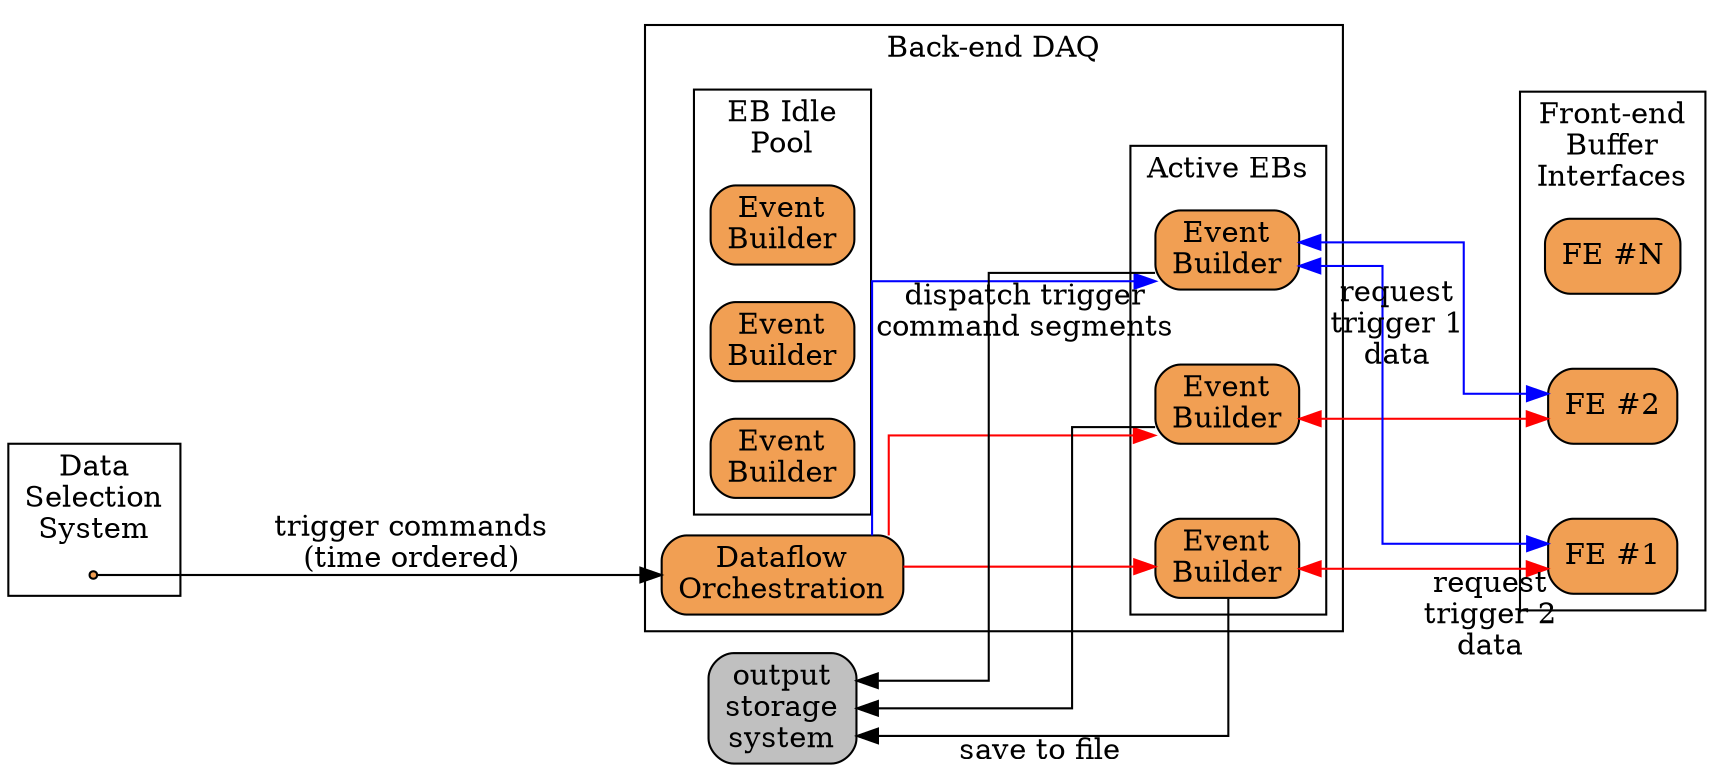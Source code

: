 digraph backend {
        rankdir=LR;
        splines=ortho

        ranksep=1.5
        node[style="filled,rounded",shape=box,fillcolor="#f19f53"]
        subgraph cluster_trig {
                label="Data\nSelection\nSystem"
                ptl[shape=point];
        }

        subgraph cluster_buf {
                label="Front-end\nBuffer\nInterfaces"
                feb1[label="FE #1"]
                feb2[label="FE #2"]
                //feb3[label="FE #3"]
                //feb4[label="FE #4"]
                febN[label="FE #N"]
                {rank=same;
                        feb1;
                        feb2;
                        febN}
                feb1->feb2->febN[style=invis]
        }
        subgraph cluster_be {
                label="Back-end DAQ"
                dfo[label="Dataflow\nOrchestration"]
                subgraph cluster_active {
                        label="Active EBs"
                        eb1[label="Event\nBuilder"]
                        eb2[label="Event\nBuilder"]
                        eb3[label="Event\nBuilder"]
                        {rank=same;
                                eb1;
                                eb2;
                                eb3}
                        eb1->eb2->eb3[style=invis]
                }
                subgraph cluster_ebpool {
                        label="EB Idle\nPool"
                        eb5[label="Event\nBuilder"]
                        eb6[label="Event\nBuilder"]
                        eb7[label="Event\nBuilder"]
                }
        }
        disk[label="output\nstorage\nsystem",fillcolor=gray]

        ptl->dfo[label="trigger commands\n(time ordered)"];
        
        edge[color=red, constraint=false]
        dfo->eb1[constraint=true]
        dfo->eb2
        eb1->feb1[dir=both,xlabel="request\ntrigger 2\ndata", constraint=true]
        eb2->feb2[dir=both,constraint=true]

        edge[color=blue]
        dfo->eb3[xlabel="dispatch trigger\ncommand segments"]

        eb3->feb1[dir=both]
        eb3->feb2[dir=both,xlabel="request\ntrigger 1\ndata"]

        edge[color=black,dir=forward]
        disk->eb1[dir=back,constraint=true,xlabel="save to file"]
        eb2->disk
        eb3->disk



}
